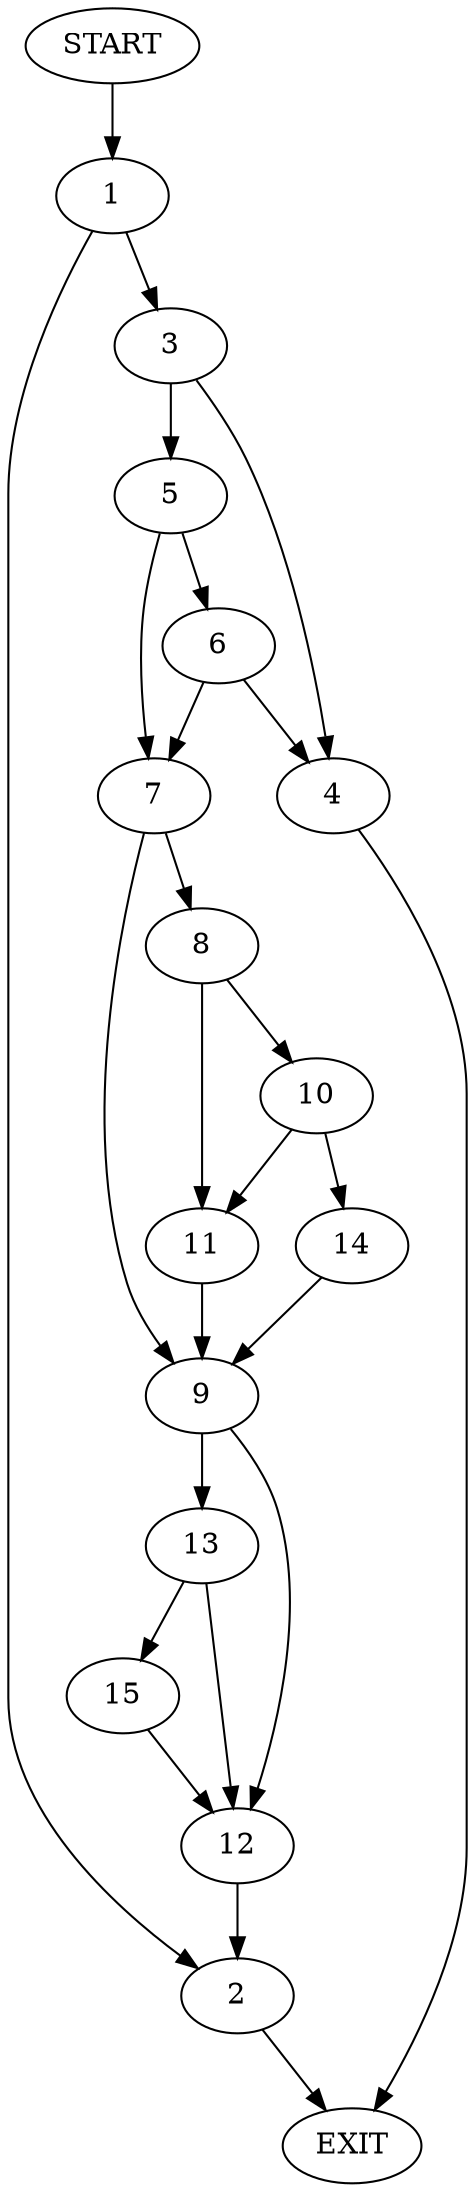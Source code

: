 digraph {
0 [label="START"]
16 [label="EXIT"]
0 -> 1
1 -> 2
1 -> 3
3 -> 4
3 -> 5
2 -> 16
5 -> 6
5 -> 7
4 -> 16
7 -> 8
7 -> 9
6 -> 4
6 -> 7
8 -> 10
8 -> 11
9 -> 12
9 -> 13
10 -> 14
10 -> 11
11 -> 9
14 -> 9
12 -> 2
13 -> 12
13 -> 15
15 -> 12
}
